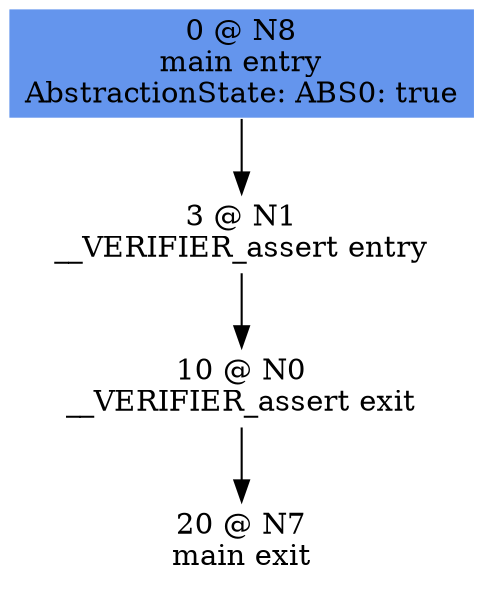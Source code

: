 digraph ARG {
node [style="filled" shape="box" color="white"]
0 [fillcolor="cornflowerblue" label="0 @ N8\nmain entry\nAbstractionState: ABS0: true\n" id="0"]
3 [label="3 @ N1\n__VERIFIER_assert entry\n" id="3"]
10 [label="10 @ N0\n__VERIFIER_assert exit\n" id="10"]
20 [label="20 @ N7\nmain exit\n" id="20"]
0 -> 3 []
3 -> 10 []
10 -> 20 []
}
